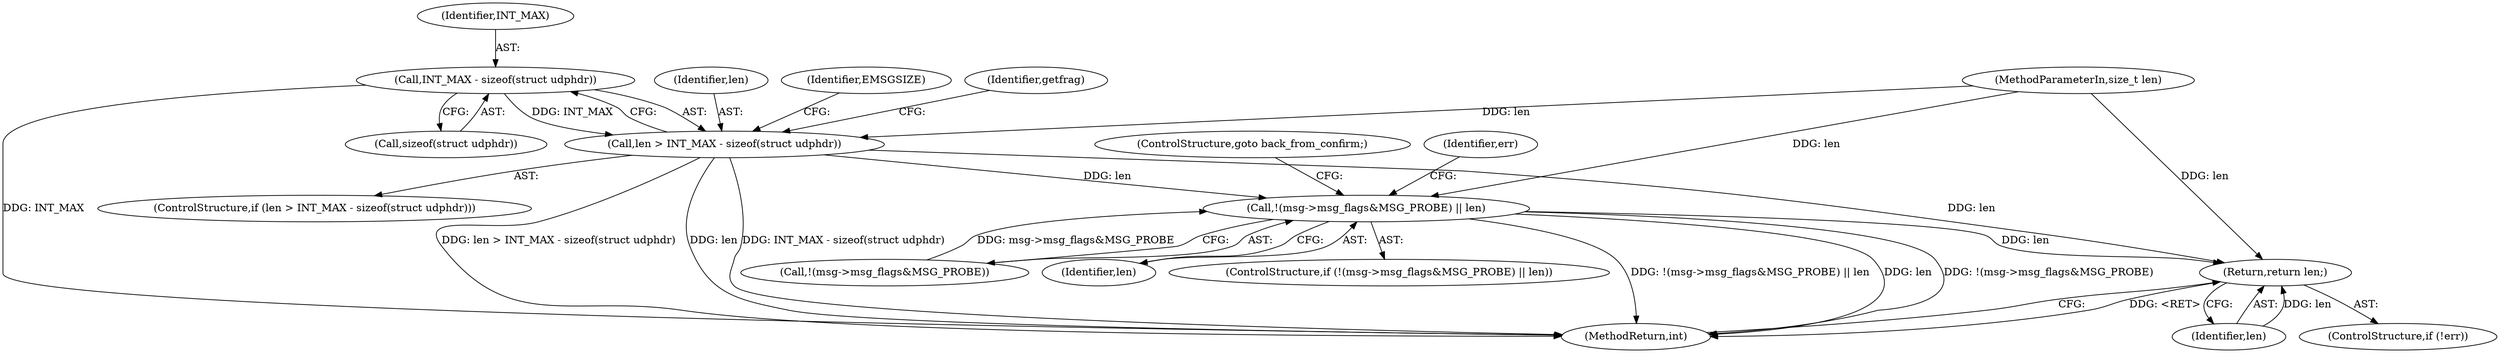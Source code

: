 digraph "0_linux_45f6fad84cc305103b28d73482b344d7f5b76f39_18@API" {
"1000342" [label="(Call,INT_MAX - sizeof(struct udphdr))"];
"1000340" [label="(Call,len > INT_MAX - sizeof(struct udphdr))"];
"1000993" [label="(Return,return len;)"];
"1001021" [label="(Call,!(msg->msg_flags&MSG_PROBE) || len)"];
"1001021" [label="(Call,!(msg->msg_flags&MSG_PROBE) || len)"];
"1001034" [label="(MethodReturn,int)"];
"1000993" [label="(Return,return len;)"];
"1000350" [label="(Identifier,getfrag)"];
"1000112" [label="(MethodParameterIn,size_t len)"];
"1001020" [label="(ControlStructure,if (!(msg->msg_flags&MSG_PROBE) || len))"];
"1000990" [label="(ControlStructure,if (!err))"];
"1000343" [label="(Identifier,INT_MAX)"];
"1001022" [label="(Call,!(msg->msg_flags&MSG_PROBE))"];
"1001029" [label="(ControlStructure,goto back_from_confirm;)"];
"1000994" [label="(Identifier,len)"];
"1000344" [label="(Call,sizeof(struct udphdr))"];
"1000339" [label="(ControlStructure,if (len > INT_MAX - sizeof(struct udphdr)))"];
"1000341" [label="(Identifier,len)"];
"1001031" [label="(Identifier,err)"];
"1000342" [label="(Call,INT_MAX - sizeof(struct udphdr))"];
"1000348" [label="(Identifier,EMSGSIZE)"];
"1000340" [label="(Call,len > INT_MAX - sizeof(struct udphdr))"];
"1001028" [label="(Identifier,len)"];
"1000342" -> "1000340"  [label="AST: "];
"1000342" -> "1000344"  [label="CFG: "];
"1000343" -> "1000342"  [label="AST: "];
"1000344" -> "1000342"  [label="AST: "];
"1000340" -> "1000342"  [label="CFG: "];
"1000342" -> "1001034"  [label="DDG: INT_MAX"];
"1000342" -> "1000340"  [label="DDG: INT_MAX"];
"1000340" -> "1000339"  [label="AST: "];
"1000341" -> "1000340"  [label="AST: "];
"1000348" -> "1000340"  [label="CFG: "];
"1000350" -> "1000340"  [label="CFG: "];
"1000340" -> "1001034"  [label="DDG: INT_MAX - sizeof(struct udphdr)"];
"1000340" -> "1001034"  [label="DDG: len > INT_MAX - sizeof(struct udphdr)"];
"1000340" -> "1001034"  [label="DDG: len"];
"1000112" -> "1000340"  [label="DDG: len"];
"1000340" -> "1000993"  [label="DDG: len"];
"1000340" -> "1001021"  [label="DDG: len"];
"1000993" -> "1000990"  [label="AST: "];
"1000993" -> "1000994"  [label="CFG: "];
"1000994" -> "1000993"  [label="AST: "];
"1001034" -> "1000993"  [label="CFG: "];
"1000993" -> "1001034"  [label="DDG: <RET>"];
"1000994" -> "1000993"  [label="DDG: len"];
"1001021" -> "1000993"  [label="DDG: len"];
"1000112" -> "1000993"  [label="DDG: len"];
"1001021" -> "1001020"  [label="AST: "];
"1001021" -> "1001022"  [label="CFG: "];
"1001021" -> "1001028"  [label="CFG: "];
"1001022" -> "1001021"  [label="AST: "];
"1001028" -> "1001021"  [label="AST: "];
"1001029" -> "1001021"  [label="CFG: "];
"1001031" -> "1001021"  [label="CFG: "];
"1001021" -> "1001034"  [label="DDG: !(msg->msg_flags&MSG_PROBE) || len"];
"1001021" -> "1001034"  [label="DDG: len"];
"1001021" -> "1001034"  [label="DDG: !(msg->msg_flags&MSG_PROBE)"];
"1001022" -> "1001021"  [label="DDG: msg->msg_flags&MSG_PROBE"];
"1000112" -> "1001021"  [label="DDG: len"];
}

